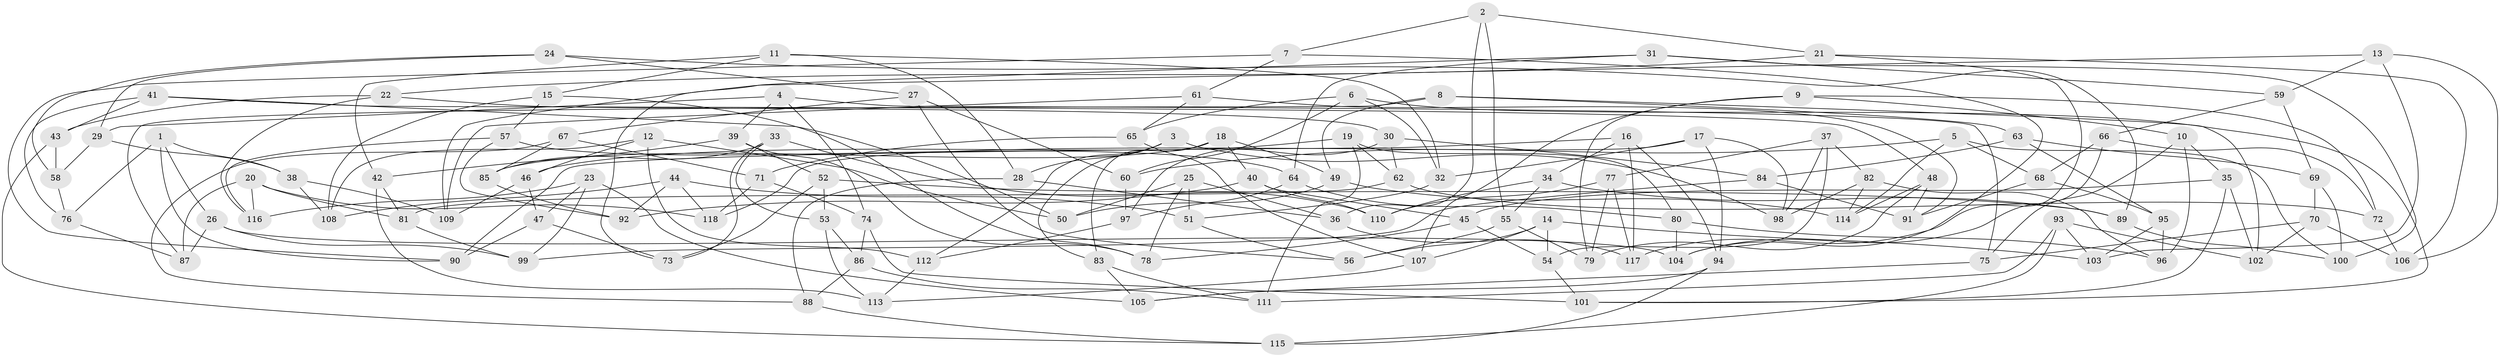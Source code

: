 // coarse degree distribution, {6: 0.4024390243902439, 4: 0.5487804878048781, 5: 0.036585365853658534, 3: 0.012195121951219513}
// Generated by graph-tools (version 1.1) at 2025/52/02/27/25 19:52:27]
// undirected, 118 vertices, 236 edges
graph export_dot {
graph [start="1"]
  node [color=gray90,style=filled];
  1;
  2;
  3;
  4;
  5;
  6;
  7;
  8;
  9;
  10;
  11;
  12;
  13;
  14;
  15;
  16;
  17;
  18;
  19;
  20;
  21;
  22;
  23;
  24;
  25;
  26;
  27;
  28;
  29;
  30;
  31;
  32;
  33;
  34;
  35;
  36;
  37;
  38;
  39;
  40;
  41;
  42;
  43;
  44;
  45;
  46;
  47;
  48;
  49;
  50;
  51;
  52;
  53;
  54;
  55;
  56;
  57;
  58;
  59;
  60;
  61;
  62;
  63;
  64;
  65;
  66;
  67;
  68;
  69;
  70;
  71;
  72;
  73;
  74;
  75;
  76;
  77;
  78;
  79;
  80;
  81;
  82;
  83;
  84;
  85;
  86;
  87;
  88;
  89;
  90;
  91;
  92;
  93;
  94;
  95;
  96;
  97;
  98;
  99;
  100;
  101;
  102;
  103;
  104;
  105;
  106;
  107;
  108;
  109;
  110;
  111;
  112;
  113;
  114;
  115;
  116;
  117;
  118;
  1 -- 90;
  1 -- 76;
  1 -- 38;
  1 -- 26;
  2 -- 36;
  2 -- 7;
  2 -- 55;
  2 -- 21;
  3 -- 28;
  3 -- 83;
  3 -- 112;
  3 -- 98;
  4 -- 74;
  4 -- 39;
  4 -- 75;
  4 -- 29;
  5 -- 114;
  5 -- 100;
  5 -- 68;
  5 -- 60;
  6 -- 60;
  6 -- 32;
  6 -- 65;
  6 -- 101;
  7 -- 90;
  7 -- 61;
  7 -- 104;
  8 -- 49;
  8 -- 102;
  8 -- 87;
  8 -- 63;
  9 -- 72;
  9 -- 79;
  9 -- 107;
  9 -- 10;
  10 -- 35;
  10 -- 75;
  10 -- 96;
  11 -- 42;
  11 -- 28;
  11 -- 32;
  11 -- 15;
  12 -- 112;
  12 -- 108;
  12 -- 46;
  12 -- 50;
  13 -- 109;
  13 -- 106;
  13 -- 103;
  13 -- 59;
  14 -- 54;
  14 -- 103;
  14 -- 107;
  14 -- 56;
  15 -- 108;
  15 -- 78;
  15 -- 57;
  16 -- 117;
  16 -- 34;
  16 -- 90;
  16 -- 94;
  17 -- 94;
  17 -- 98;
  17 -- 118;
  17 -- 32;
  18 -- 49;
  18 -- 40;
  18 -- 83;
  18 -- 85;
  19 -- 80;
  19 -- 46;
  19 -- 62;
  19 -- 111;
  20 -- 118;
  20 -- 81;
  20 -- 87;
  20 -- 116;
  21 -- 22;
  21 -- 106;
  21 -- 117;
  22 -- 43;
  22 -- 116;
  22 -- 30;
  23 -- 99;
  23 -- 47;
  23 -- 105;
  23 -- 116;
  24 -- 89;
  24 -- 27;
  24 -- 58;
  24 -- 29;
  25 -- 50;
  25 -- 78;
  25 -- 36;
  25 -- 51;
  26 -- 104;
  26 -- 87;
  26 -- 99;
  27 -- 60;
  27 -- 67;
  27 -- 56;
  28 -- 88;
  28 -- 36;
  29 -- 38;
  29 -- 58;
  30 -- 62;
  30 -- 97;
  30 -- 84;
  31 -- 64;
  31 -- 59;
  31 -- 100;
  31 -- 73;
  32 -- 51;
  33 -- 110;
  33 -- 73;
  33 -- 53;
  33 -- 85;
  34 -- 89;
  34 -- 55;
  34 -- 110;
  35 -- 101;
  35 -- 102;
  35 -- 45;
  36 -- 117;
  37 -- 77;
  37 -- 54;
  37 -- 82;
  37 -- 98;
  38 -- 109;
  38 -- 108;
  39 -- 42;
  39 -- 78;
  39 -- 52;
  40 -- 110;
  40 -- 45;
  40 -- 92;
  41 -- 48;
  41 -- 76;
  41 -- 43;
  41 -- 50;
  42 -- 81;
  42 -- 113;
  43 -- 115;
  43 -- 58;
  44 -- 51;
  44 -- 92;
  44 -- 118;
  44 -- 108;
  45 -- 78;
  45 -- 54;
  46 -- 109;
  46 -- 47;
  47 -- 73;
  47 -- 90;
  48 -- 114;
  48 -- 91;
  48 -- 79;
  49 -- 50;
  49 -- 114;
  51 -- 56;
  52 -- 89;
  52 -- 73;
  52 -- 53;
  53 -- 86;
  53 -- 113;
  54 -- 101;
  55 -- 79;
  55 -- 56;
  57 -- 92;
  57 -- 64;
  57 -- 116;
  58 -- 76;
  59 -- 69;
  59 -- 66;
  60 -- 97;
  61 -- 91;
  61 -- 65;
  61 -- 109;
  62 -- 81;
  62 -- 72;
  63 -- 84;
  63 -- 69;
  63 -- 95;
  64 -- 80;
  64 -- 97;
  65 -- 71;
  65 -- 107;
  66 -- 104;
  66 -- 72;
  66 -- 68;
  67 -- 85;
  67 -- 71;
  67 -- 88;
  68 -- 95;
  68 -- 91;
  69 -- 100;
  69 -- 70;
  70 -- 102;
  70 -- 75;
  70 -- 106;
  71 -- 74;
  71 -- 118;
  72 -- 106;
  74 -- 101;
  74 -- 86;
  75 -- 105;
  76 -- 87;
  77 -- 110;
  77 -- 117;
  77 -- 79;
  80 -- 96;
  80 -- 104;
  81 -- 99;
  82 -- 114;
  82 -- 96;
  82 -- 98;
  83 -- 105;
  83 -- 111;
  84 -- 99;
  84 -- 91;
  85 -- 92;
  86 -- 88;
  86 -- 111;
  88 -- 115;
  89 -- 100;
  93 -- 102;
  93 -- 111;
  93 -- 115;
  93 -- 103;
  94 -- 115;
  94 -- 105;
  95 -- 103;
  95 -- 96;
  97 -- 112;
  107 -- 113;
  112 -- 113;
}
